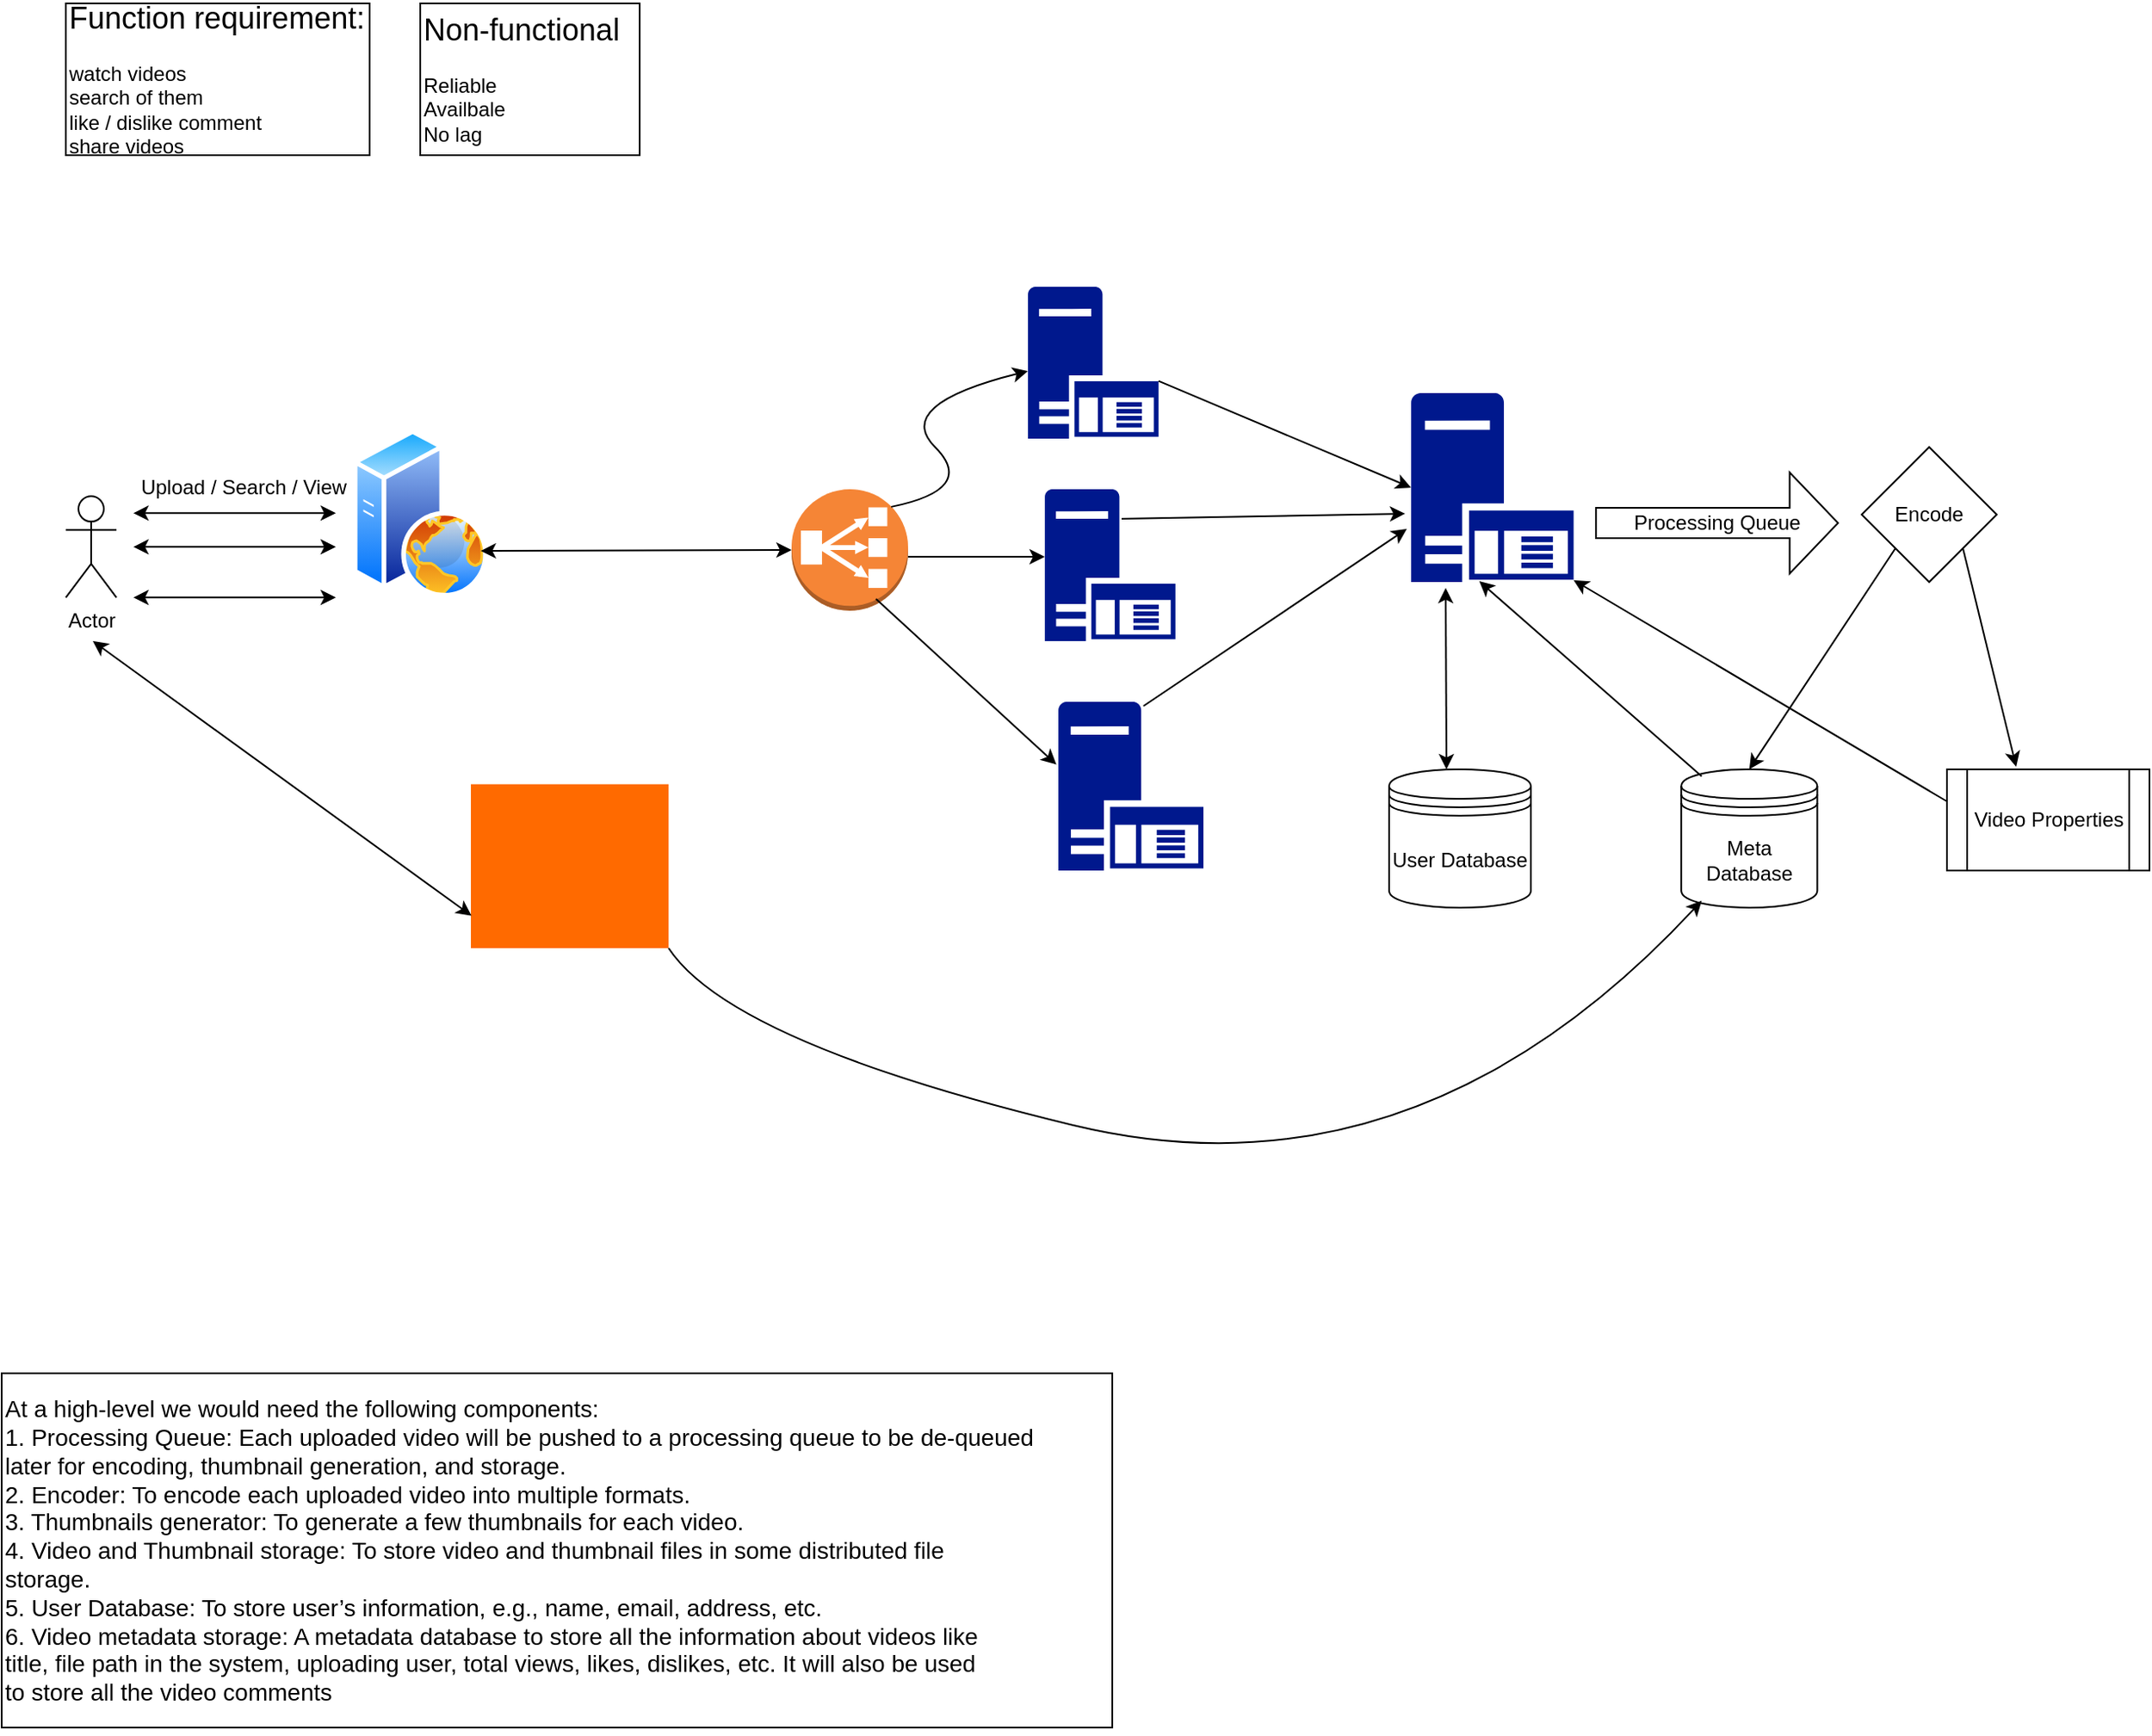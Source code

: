 <mxfile version="26.0.4">
  <diagram name="Page-1" id="4DayEPhghMPXF7dchOmI">
    <mxGraphModel dx="2318" dy="1118" grid="1" gridSize="14" guides="1" tooltips="1" connect="1" arrows="1" fold="1" page="1" pageScale="1" pageWidth="850" pageHeight="1100" math="0" shadow="0">
      <root>
        <mxCell id="0" />
        <mxCell id="1" parent="0" />
        <mxCell id="eMzB1tQoJw2lMaS6Gx2Q-1" value="&lt;font style=&quot;font-size: 18px;&quot;&gt;Function requirement:&lt;/font&gt;&lt;div&gt;&lt;br&gt;&lt;div&gt;watch videos&lt;/div&gt;&lt;div&gt;search of them&lt;/div&gt;&lt;div&gt;like / dislike comment&lt;/div&gt;&lt;div&gt;share videos&lt;/div&gt;&lt;/div&gt;" style="rounded=0;whiteSpace=wrap;html=1;align=left;" vertex="1" parent="1">
          <mxGeometry x="-772" y="14" width="180" height="90" as="geometry" />
        </mxCell>
        <mxCell id="eMzB1tQoJw2lMaS6Gx2Q-2" value="&lt;font style=&quot;font-size: 18px;&quot;&gt;Non-functional&lt;/font&gt;&lt;div&gt;&lt;br&gt;&lt;/div&gt;&lt;div&gt;Reliable&lt;br&gt;Availbale&lt;/div&gt;&lt;div&gt;No lag&lt;/div&gt;" style="rounded=0;whiteSpace=wrap;html=1;align=left;" vertex="1" parent="1">
          <mxGeometry x="-562" y="14" width="130" height="90" as="geometry" />
        </mxCell>
        <mxCell id="eMzB1tQoJw2lMaS6Gx2Q-3" value="Actor" style="shape=umlActor;verticalLabelPosition=bottom;verticalAlign=top;html=1;outlineConnect=0;" vertex="1" parent="1">
          <mxGeometry x="-772" y="306.17" width="30" height="60" as="geometry" />
        </mxCell>
        <mxCell id="eMzB1tQoJw2lMaS6Gx2Q-7" value="" style="image;aspect=fixed;perimeter=ellipsePerimeter;html=1;align=center;shadow=0;dashed=0;spacingTop=3;image=img/lib/active_directory/web_server.svg;" vertex="1" parent="1">
          <mxGeometry x="-602" y="266.17" width="80" height="100" as="geometry" />
        </mxCell>
        <mxCell id="eMzB1tQoJw2lMaS6Gx2Q-8" value="" style="endArrow=classic;startArrow=classic;html=1;rounded=0;" edge="1" parent="1">
          <mxGeometry width="50" height="50" relative="1" as="geometry">
            <mxPoint x="-732" y="316.17" as="sourcePoint" />
            <mxPoint x="-612" y="316.17" as="targetPoint" />
          </mxGeometry>
        </mxCell>
        <mxCell id="eMzB1tQoJw2lMaS6Gx2Q-9" value="" style="endArrow=classic;startArrow=classic;html=1;rounded=0;" edge="1" parent="1">
          <mxGeometry width="50" height="50" relative="1" as="geometry">
            <mxPoint x="-732" y="336.17" as="sourcePoint" />
            <mxPoint x="-612" y="336.17" as="targetPoint" />
          </mxGeometry>
        </mxCell>
        <mxCell id="eMzB1tQoJw2lMaS6Gx2Q-10" value="" style="endArrow=classic;startArrow=classic;html=1;rounded=0;" edge="1" parent="1">
          <mxGeometry width="50" height="50" relative="1" as="geometry">
            <mxPoint x="-732" y="366.17" as="sourcePoint" />
            <mxPoint x="-612" y="366.17" as="targetPoint" />
          </mxGeometry>
        </mxCell>
        <mxCell id="eMzB1tQoJw2lMaS6Gx2Q-11" value="Upload / Search / View" style="text;html=1;align=center;verticalAlign=middle;resizable=0;points=[];autosize=1;strokeColor=none;fillColor=none;" vertex="1" parent="1">
          <mxGeometry x="-742" y="286.17" width="150" height="30" as="geometry" />
        </mxCell>
        <mxCell id="eMzB1tQoJw2lMaS6Gx2Q-12" value="" style="outlineConnect=0;dashed=0;verticalLabelPosition=bottom;verticalAlign=top;align=center;html=1;shape=mxgraph.aws3.classic_load_balancer;fillColor=#F58536;gradientColor=none;" vertex="1" parent="1">
          <mxGeometry x="-342" y="302" width="69" height="72" as="geometry" />
        </mxCell>
        <mxCell id="eMzB1tQoJw2lMaS6Gx2Q-15" value="" style="curved=1;endArrow=classic;html=1;rounded=0;exitX=0.855;exitY=0.145;exitDx=0;exitDy=0;exitPerimeter=0;" edge="1" parent="1" source="eMzB1tQoJw2lMaS6Gx2Q-12">
          <mxGeometry width="50" height="50" relative="1" as="geometry">
            <mxPoint x="-282" y="302" as="sourcePoint" />
            <mxPoint x="-202" y="232" as="targetPoint" />
            <Array as="points">
              <mxPoint x="-232" y="302" />
              <mxPoint x="-282" y="252" />
            </Array>
          </mxGeometry>
        </mxCell>
        <mxCell id="eMzB1tQoJw2lMaS6Gx2Q-17" value="" style="endArrow=classic;html=1;rounded=0;" edge="1" parent="1">
          <mxGeometry width="50" height="50" relative="1" as="geometry">
            <mxPoint x="-273" y="342" as="sourcePoint" />
            <mxPoint x="-192" y="342" as="targetPoint" />
          </mxGeometry>
        </mxCell>
        <mxCell id="eMzB1tQoJw2lMaS6Gx2Q-19" value="" style="sketch=0;aspect=fixed;pointerEvents=1;shadow=0;dashed=0;html=1;strokeColor=none;labelPosition=center;verticalLabelPosition=bottom;verticalAlign=top;align=center;fillColor=#00188D;shape=mxgraph.mscae.enterprise.application_server" vertex="1" parent="1">
          <mxGeometry x="-202" y="182" width="77.4" height="90" as="geometry" />
        </mxCell>
        <mxCell id="eMzB1tQoJw2lMaS6Gx2Q-20" value="" style="sketch=0;aspect=fixed;pointerEvents=1;shadow=0;dashed=0;html=1;strokeColor=none;labelPosition=center;verticalLabelPosition=bottom;verticalAlign=top;align=center;fillColor=#00188D;shape=mxgraph.mscae.enterprise.application_server" vertex="1" parent="1">
          <mxGeometry x="-192" y="302" width="77.4" height="90" as="geometry" />
        </mxCell>
        <mxCell id="eMzB1tQoJw2lMaS6Gx2Q-21" value="" style="sketch=0;aspect=fixed;pointerEvents=1;shadow=0;dashed=0;html=1;strokeColor=none;labelPosition=center;verticalLabelPosition=bottom;verticalAlign=top;align=center;fillColor=#00188D;shape=mxgraph.mscae.enterprise.application_server" vertex="1" parent="1">
          <mxGeometry x="-184" y="428" width="86" height="100" as="geometry" />
        </mxCell>
        <mxCell id="eMzB1tQoJw2lMaS6Gx2Q-23" value="" style="endArrow=classic;html=1;rounded=0;entryX=-0.013;entryY=0.372;entryDx=0;entryDy=0;entryPerimeter=0;" edge="1" parent="1" target="eMzB1tQoJw2lMaS6Gx2Q-21">
          <mxGeometry width="50" height="50" relative="1" as="geometry">
            <mxPoint x="-292" y="367" as="sourcePoint" />
            <mxPoint x="-242" y="317" as="targetPoint" />
          </mxGeometry>
        </mxCell>
        <mxCell id="eMzB1tQoJw2lMaS6Gx2Q-24" value="Meta Database" style="shape=datastore;whiteSpace=wrap;html=1;" vertex="1" parent="1">
          <mxGeometry x="185.1" y="468" width="80.6" height="82" as="geometry" />
        </mxCell>
        <mxCell id="eMzB1tQoJw2lMaS6Gx2Q-25" value="User Database" style="shape=datastore;whiteSpace=wrap;html=1;" vertex="1" parent="1">
          <mxGeometry x="12" y="468" width="84" height="82" as="geometry" />
        </mxCell>
        <mxCell id="eMzB1tQoJw2lMaS6Gx2Q-30" value="" style="endArrow=classic;html=1;rounded=0;entryX=0;entryY=0.5;entryDx=0;entryDy=0;entryPerimeter=0;exitX=1;exitY=0.62;exitDx=0;exitDy=0;exitPerimeter=0;" edge="1" parent="1" source="eMzB1tQoJw2lMaS6Gx2Q-19" target="eMzB1tQoJw2lMaS6Gx2Q-35">
          <mxGeometry width="50" height="50" relative="1" as="geometry">
            <mxPoint x="-124.6" y="232" as="sourcePoint" />
            <mxPoint x="14" y="308" as="targetPoint" />
          </mxGeometry>
        </mxCell>
        <mxCell id="eMzB1tQoJw2lMaS6Gx2Q-31" value="" style="endArrow=classic;html=1;rounded=0;exitX=0.588;exitY=0.194;exitDx=0;exitDy=0;exitPerimeter=0;entryX=-0.036;entryY=0.638;entryDx=0;entryDy=0;entryPerimeter=0;" edge="1" parent="1" source="eMzB1tQoJw2lMaS6Gx2Q-20" target="eMzB1tQoJw2lMaS6Gx2Q-35">
          <mxGeometry width="50" height="50" relative="1" as="geometry">
            <mxPoint x="-110.6" y="246" as="sourcePoint" />
            <mxPoint x="14" y="317" as="targetPoint" />
          </mxGeometry>
        </mxCell>
        <mxCell id="eMzB1tQoJw2lMaS6Gx2Q-32" value="" style="endArrow=classic;html=1;rounded=0;entryX=-0.026;entryY=0.719;entryDx=0;entryDy=0;entryPerimeter=0;exitX=0.587;exitY=0.025;exitDx=0;exitDy=0;exitPerimeter=0;" edge="1" parent="1" source="eMzB1tQoJw2lMaS6Gx2Q-21" target="eMzB1tQoJw2lMaS6Gx2Q-35">
          <mxGeometry width="50" height="50" relative="1" as="geometry">
            <mxPoint x="-114" y="482" as="sourcePoint" />
            <mxPoint x="14" y="326" as="targetPoint" />
          </mxGeometry>
        </mxCell>
        <mxCell id="eMzB1tQoJw2lMaS6Gx2Q-33" value="Encode" style="rhombus;whiteSpace=wrap;html=1;" vertex="1" parent="1">
          <mxGeometry x="292" y="277" width="80" height="80" as="geometry" />
        </mxCell>
        <mxCell id="eMzB1tQoJw2lMaS6Gx2Q-34" value="Video Properties" style="shape=process;whiteSpace=wrap;html=1;backgroundOutline=1;" vertex="1" parent="1">
          <mxGeometry x="342.5" y="468" width="120" height="60" as="geometry" />
        </mxCell>
        <mxCell id="eMzB1tQoJw2lMaS6Gx2Q-35" value="" style="sketch=0;aspect=fixed;pointerEvents=1;shadow=0;dashed=0;html=1;strokeColor=none;labelPosition=center;verticalLabelPosition=bottom;verticalAlign=top;align=center;fillColor=#00188D;shape=mxgraph.mscae.enterprise.application_server" vertex="1" parent="1">
          <mxGeometry x="25" y="245" width="96.32" height="112" as="geometry" />
        </mxCell>
        <mxCell id="eMzB1tQoJw2lMaS6Gx2Q-37" value="Processing Queue" style="shape=singleArrow;whiteSpace=wrap;html=1;" vertex="1" parent="1">
          <mxGeometry x="134.6" y="292" width="143.4" height="60" as="geometry" />
        </mxCell>
        <mxCell id="eMzB1tQoJw2lMaS6Gx2Q-38" value="" style="endArrow=classic;html=1;rounded=0;exitX=1;exitY=1;exitDx=0;exitDy=0;entryX=0.342;entryY=-0.025;entryDx=0;entryDy=0;entryPerimeter=0;" edge="1" parent="1" source="eMzB1tQoJw2lMaS6Gx2Q-33" target="eMzB1tQoJw2lMaS6Gx2Q-34">
          <mxGeometry width="50" height="50" relative="1" as="geometry">
            <mxPoint x="376" y="350" as="sourcePoint" />
            <mxPoint x="426" y="300" as="targetPoint" />
          </mxGeometry>
        </mxCell>
        <mxCell id="eMzB1tQoJw2lMaS6Gx2Q-39" value="" style="endArrow=classic;startArrow=classic;html=1;rounded=0;entryX=0.213;entryY=1.031;entryDx=0;entryDy=0;entryPerimeter=0;" edge="1" parent="1" target="eMzB1tQoJw2lMaS6Gx2Q-35">
          <mxGeometry width="50" height="50" relative="1" as="geometry">
            <mxPoint x="46" y="468" as="sourcePoint" />
            <mxPoint x="96" y="418" as="targetPoint" />
          </mxGeometry>
        </mxCell>
        <mxCell id="eMzB1tQoJw2lMaS6Gx2Q-40" value="" style="endArrow=classic;html=1;rounded=0;entryX=0.42;entryY=0.996;entryDx=0;entryDy=0;entryPerimeter=0;exitX=0.15;exitY=0.05;exitDx=0;exitDy=0;exitPerimeter=0;" edge="1" parent="1" source="eMzB1tQoJw2lMaS6Gx2Q-24" target="eMzB1tQoJw2lMaS6Gx2Q-35">
          <mxGeometry width="50" height="50" relative="1" as="geometry">
            <mxPoint x="138" y="462" as="sourcePoint" />
            <mxPoint x="188" y="412" as="targetPoint" />
          </mxGeometry>
        </mxCell>
        <mxCell id="eMzB1tQoJw2lMaS6Gx2Q-41" value="" style="endArrow=classic;html=1;rounded=0;exitX=0;exitY=1;exitDx=0;exitDy=0;entryX=0.5;entryY=0;entryDx=0;entryDy=0;" edge="1" parent="1" source="eMzB1tQoJw2lMaS6Gx2Q-33" target="eMzB1tQoJw2lMaS6Gx2Q-24">
          <mxGeometry width="50" height="50" relative="1" as="geometry">
            <mxPoint x="250" y="424" as="sourcePoint" />
            <mxPoint x="292" y="454" as="targetPoint" />
          </mxGeometry>
        </mxCell>
        <mxCell id="eMzB1tQoJw2lMaS6Gx2Q-42" value="" style="endArrow=classic;html=1;rounded=0;entryX=1;entryY=0.99;entryDx=0;entryDy=0;entryPerimeter=0;" edge="1" parent="1" target="eMzB1tQoJw2lMaS6Gx2Q-35">
          <mxGeometry width="50" height="50" relative="1" as="geometry">
            <mxPoint x="342.5" y="487" as="sourcePoint" />
            <mxPoint x="392.5" y="437" as="targetPoint" />
          </mxGeometry>
        </mxCell>
        <mxCell id="eMzB1tQoJw2lMaS6Gx2Q-43" value="" style="endArrow=classic;startArrow=classic;html=1;rounded=0;entryX=1;entryY=0.75;entryDx=0;entryDy=0;exitX=0;exitY=0.5;exitDx=0;exitDy=0;exitPerimeter=0;" edge="1" parent="1" source="eMzB1tQoJw2lMaS6Gx2Q-12" target="eMzB1tQoJw2lMaS6Gx2Q-7">
          <mxGeometry width="50" height="50" relative="1" as="geometry">
            <mxPoint x="-184" y="462" as="sourcePoint" />
            <mxPoint x="-134" y="412" as="targetPoint" />
          </mxGeometry>
        </mxCell>
        <mxCell id="eMzB1tQoJw2lMaS6Gx2Q-45" value="&lt;font style=&quot;font-size: 14px;&quot;&gt;&lt;br&gt;At a high-level we would need the following components:&lt;br&gt;1. Processing Queue: Each uploaded video will be pushed to a processing queue to be de-queued&lt;br&gt;later for encoding, thumbnail generation, and storage.&lt;br&gt;2. Encoder: To encode each uploaded video into multiple formats.&lt;br&gt;3. Thumbnails generator: To generate a few thumbnails for each video.&lt;br&gt;4. Video and Thumbnail storage: To store video and thumbnail files in some distributed file&lt;br&gt;storage.&lt;br&gt;5. User Database: To store user’s information, e.g., name, email, address, etc.&lt;br&gt;6. Video metadata storage: A metadata database to store all the information about videos like&lt;br&gt;title, file path in the system, uploading user, total views, likes, dislikes, etc. It will also be used&lt;br&gt;to store all the video comments&lt;br&gt;&lt;br&gt;&lt;/font&gt;" style="rounded=0;whiteSpace=wrap;html=1;align=left;" vertex="1" parent="1">
          <mxGeometry x="-810" y="826" width="658" height="210" as="geometry" />
        </mxCell>
        <mxCell id="eMzB1tQoJw2lMaS6Gx2Q-48" value="" style="points=[];aspect=fixed;html=1;align=center;shadow=0;dashed=0;fillColor=#FF6A00;strokeColor=none;shape=mxgraph.alibaba_cloud.cdn_content_distribution_network;" vertex="1" parent="1">
          <mxGeometry x="-532" y="476.85" width="117.13" height="97.15" as="geometry" />
        </mxCell>
        <mxCell id="eMzB1tQoJw2lMaS6Gx2Q-49" value="" style="endArrow=classic;startArrow=classic;html=1;rounded=0;entryX=0.003;entryY=0.802;entryDx=0;entryDy=0;entryPerimeter=0;" edge="1" parent="1" target="eMzB1tQoJw2lMaS6Gx2Q-48">
          <mxGeometry width="50" height="50" relative="1" as="geometry">
            <mxPoint x="-756" y="392" as="sourcePoint" />
            <mxPoint x="-706" y="342" as="targetPoint" />
          </mxGeometry>
        </mxCell>
        <mxCell id="eMzB1tQoJw2lMaS6Gx2Q-50" value="" style="curved=1;endArrow=classic;html=1;rounded=0;entryX=0.15;entryY=0.95;entryDx=0;entryDy=0;entryPerimeter=0;" edge="1" parent="1" target="eMzB1tQoJw2lMaS6Gx2Q-24">
          <mxGeometry width="50" height="50" relative="1" as="geometry">
            <mxPoint x="-414.87" y="574" as="sourcePoint" />
            <mxPoint x="210" y="560" as="targetPoint" />
            <Array as="points">
              <mxPoint x="-378" y="630" />
              <mxPoint x="28" y="728" />
            </Array>
          </mxGeometry>
        </mxCell>
      </root>
    </mxGraphModel>
  </diagram>
</mxfile>
